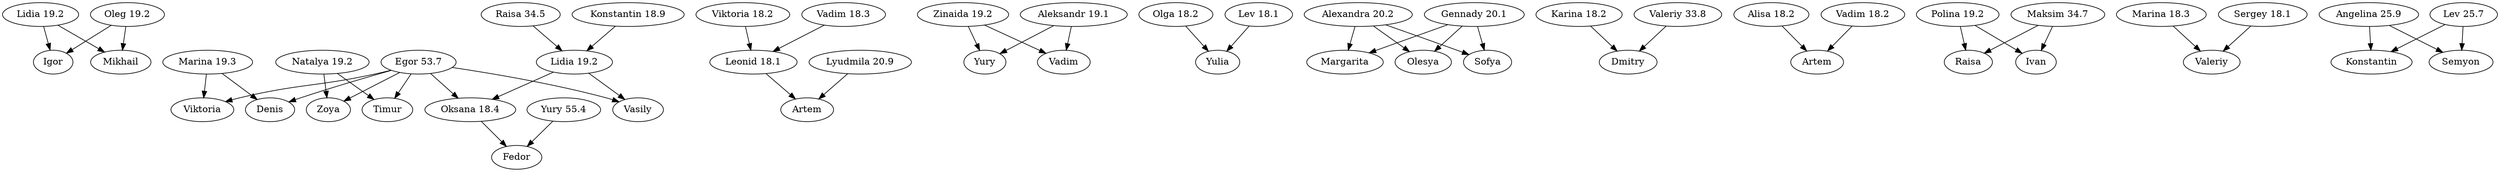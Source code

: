 digraph {
"04ac1093" [label="Lidia 18.2"]
"2f7c049f" [label="Oleg 18.2"]
"5daac73f" [label="Igor"]
"04ac1093" -> "5daac73f"
"2f7c049f" -> "5daac73f"

"c7770734" [label="Marina 18.3"]
"6ae331a9" [label="Egor 18.1"]
"b10b9c79" [label="Denis"]
"c7770734" -> "b10b9c79"
"6ae331a9" -> "b10b9c79"

"dd24c39e" [label="Viktoria 18.2"]
"94e99dd5" [label="Vadim 18.3"]
"f83073f8" [label="Leonid"]
"dd24c39e" -> "f83073f8"
"94e99dd5" -> "f83073f8"

"04ac1093" [label="Lidia 19.2"]
"2f7c049f" [label="Oleg 19.2"]
"628795fe" [label="Mikhail"]
"04ac1093" -> "628795fe"
"2f7c049f" -> "628795fe"

"c7770734" [label="Marina 19.3"]
"6ae331a9" [label="Egor 19.1"]
"bdf57a85" [label="Viktoria"]
"c7770734" -> "bdf57a85"
"6ae331a9" -> "bdf57a85"

"ef515f94" [label="Zinaida 18.2"]
"f02ec37c" [label="Aleksandr 18.1"]
"70cfade1" [label="Yury"]
"ef515f94" -> "70cfade1"
"f02ec37c" -> "70cfade1"

"ae2798f2" [label="Olga 18.2"]
"3829395c" [label="Lev 18.1"]
"a0a2cf86" [label="Yulia"]
"ae2798f2" -> "a0a2cf86"
"3829395c" -> "a0a2cf86"

"f8a2dfda" [label="Natalya 18.2"]
"6ae331a9" [label="Egor 33.7"]
"85e2524a" [label="Timur"]
"f8a2dfda" -> "85e2524a"
"6ae331a9" -> "85e2524a"

"c98713e0" [label="Alexandra 18.2"]
"def83088" [label="Gennady 18.1"]
"6bc79c83" [label="Margarita"]
"c98713e0" -> "6bc79c83"
"def83088" -> "6bc79c83"

"de04efa8" [label="Karina 18.2"]
"c0dab0b9" [label="Valeriy 33.8"]
"ee3acbf4" [label="Dmitry"]
"de04efa8" -> "ee3acbf4"
"c0dab0b9" -> "ee3acbf4"

"fdf7c2bd" [label="Alisa 18.2"]
"b3f9a2cf" [label="Vadim 18.2"]
"017686e7" [label="Artem"]
"fdf7c2bd" -> "017686e7"
"b3f9a2cf" -> "017686e7"

"4e77a313" [label="Polina 18.2"]
"ab7a8cb3" [label="Maksim 33.7"]
"9418460d" [label="Raisa"]
"4e77a313" -> "9418460d"
"ab7a8cb3" -> "9418460d"

"d37d7e90" [label="Marina 18.3"]
"464a5543" [label="Sergey 18.1"]
"ca75da53" [label="Valeriy"]
"d37d7e90" -> "ca75da53"
"464a5543" -> "ca75da53"

"eef26b83" [label="Raisa 34.5"]
"5f21d2df" [label="Konstantin 18.9"]
"dd51c404" [label="Lidia"]
"eef26b83" -> "dd51c404"
"5f21d2df" -> "dd51c404"

"ef515f94" [label="Zinaida 19.2"]
"f02ec37c" [label="Aleksandr 19.1"]
"427c7935" [label="Vadim"]
"ef515f94" -> "427c7935"
"f02ec37c" -> "427c7935"

"f8a2dfda" [label="Natalya 19.2"]
"6ae331a9" [label="Egor 34.7"]
"8146ec4b" [label="Zoya"]
"f8a2dfda" -> "8146ec4b"
"6ae331a9" -> "8146ec4b"

"c98713e0" [label="Alexandra 19.2"]
"def83088" [label="Gennady 19.1"]
"681f726c" [label="Olesya"]
"c98713e0" -> "681f726c"
"def83088" -> "681f726c"

"4e77a313" [label="Polina 19.2"]
"ab7a8cb3" [label="Maksim 34.7"]
"419bff30" [label="Ivan"]
"4e77a313" -> "419bff30"
"ab7a8cb3" -> "419bff30"

"c98713e0" [label="Alexandra 20.2"]
"def83088" [label="Gennady 20.1"]
"3e951d51" [label="Sofya"]
"c98713e0" -> "3e951d51"
"def83088" -> "3e951d51"

"0b74500f" [label="Lyudmila 20.9"]
"f83073f8" [label="Leonid 18.1"]
"f35775e1" [label="Artem"]
"0b74500f" -> "f35775e1"
"f83073f8" -> "f35775e1"

"e1187943" [label="Angelina 24.9"]
"8c4d567d" [label="Lev 24.7"]
"3be0ce75" [label="Konstantin"]
"e1187943" -> "3be0ce75"
"8c4d567d" -> "3be0ce75"

"e1187943" [label="Angelina 25.9"]
"8c4d567d" [label="Lev 25.7"]
"fe0621f1" [label="Semyon"]
"e1187943" -> "fe0621f1"
"8c4d567d" -> "fe0621f1"

"dd51c404" [label="Lidia 18.2"]
"6ae331a9" [label="Egor 52.7"]
"f0d65bc6" [label="Oksana"]
"dd51c404" -> "f0d65bc6"
"6ae331a9" -> "f0d65bc6"

"dd51c404" [label="Lidia 19.2"]
"6ae331a9" [label="Egor 53.7"]
"dc423e4e" [label="Vasily"]
"dd51c404" -> "dc423e4e"
"6ae331a9" -> "dc423e4e"

"f0d65bc6" [label="Oksana 18.4"]
"267f84bd" [label="Yury 55.4"]
"ba4c01f4" [label="Fedor"]
"f0d65bc6" -> "ba4c01f4"
"267f84bd" -> "ba4c01f4"
}